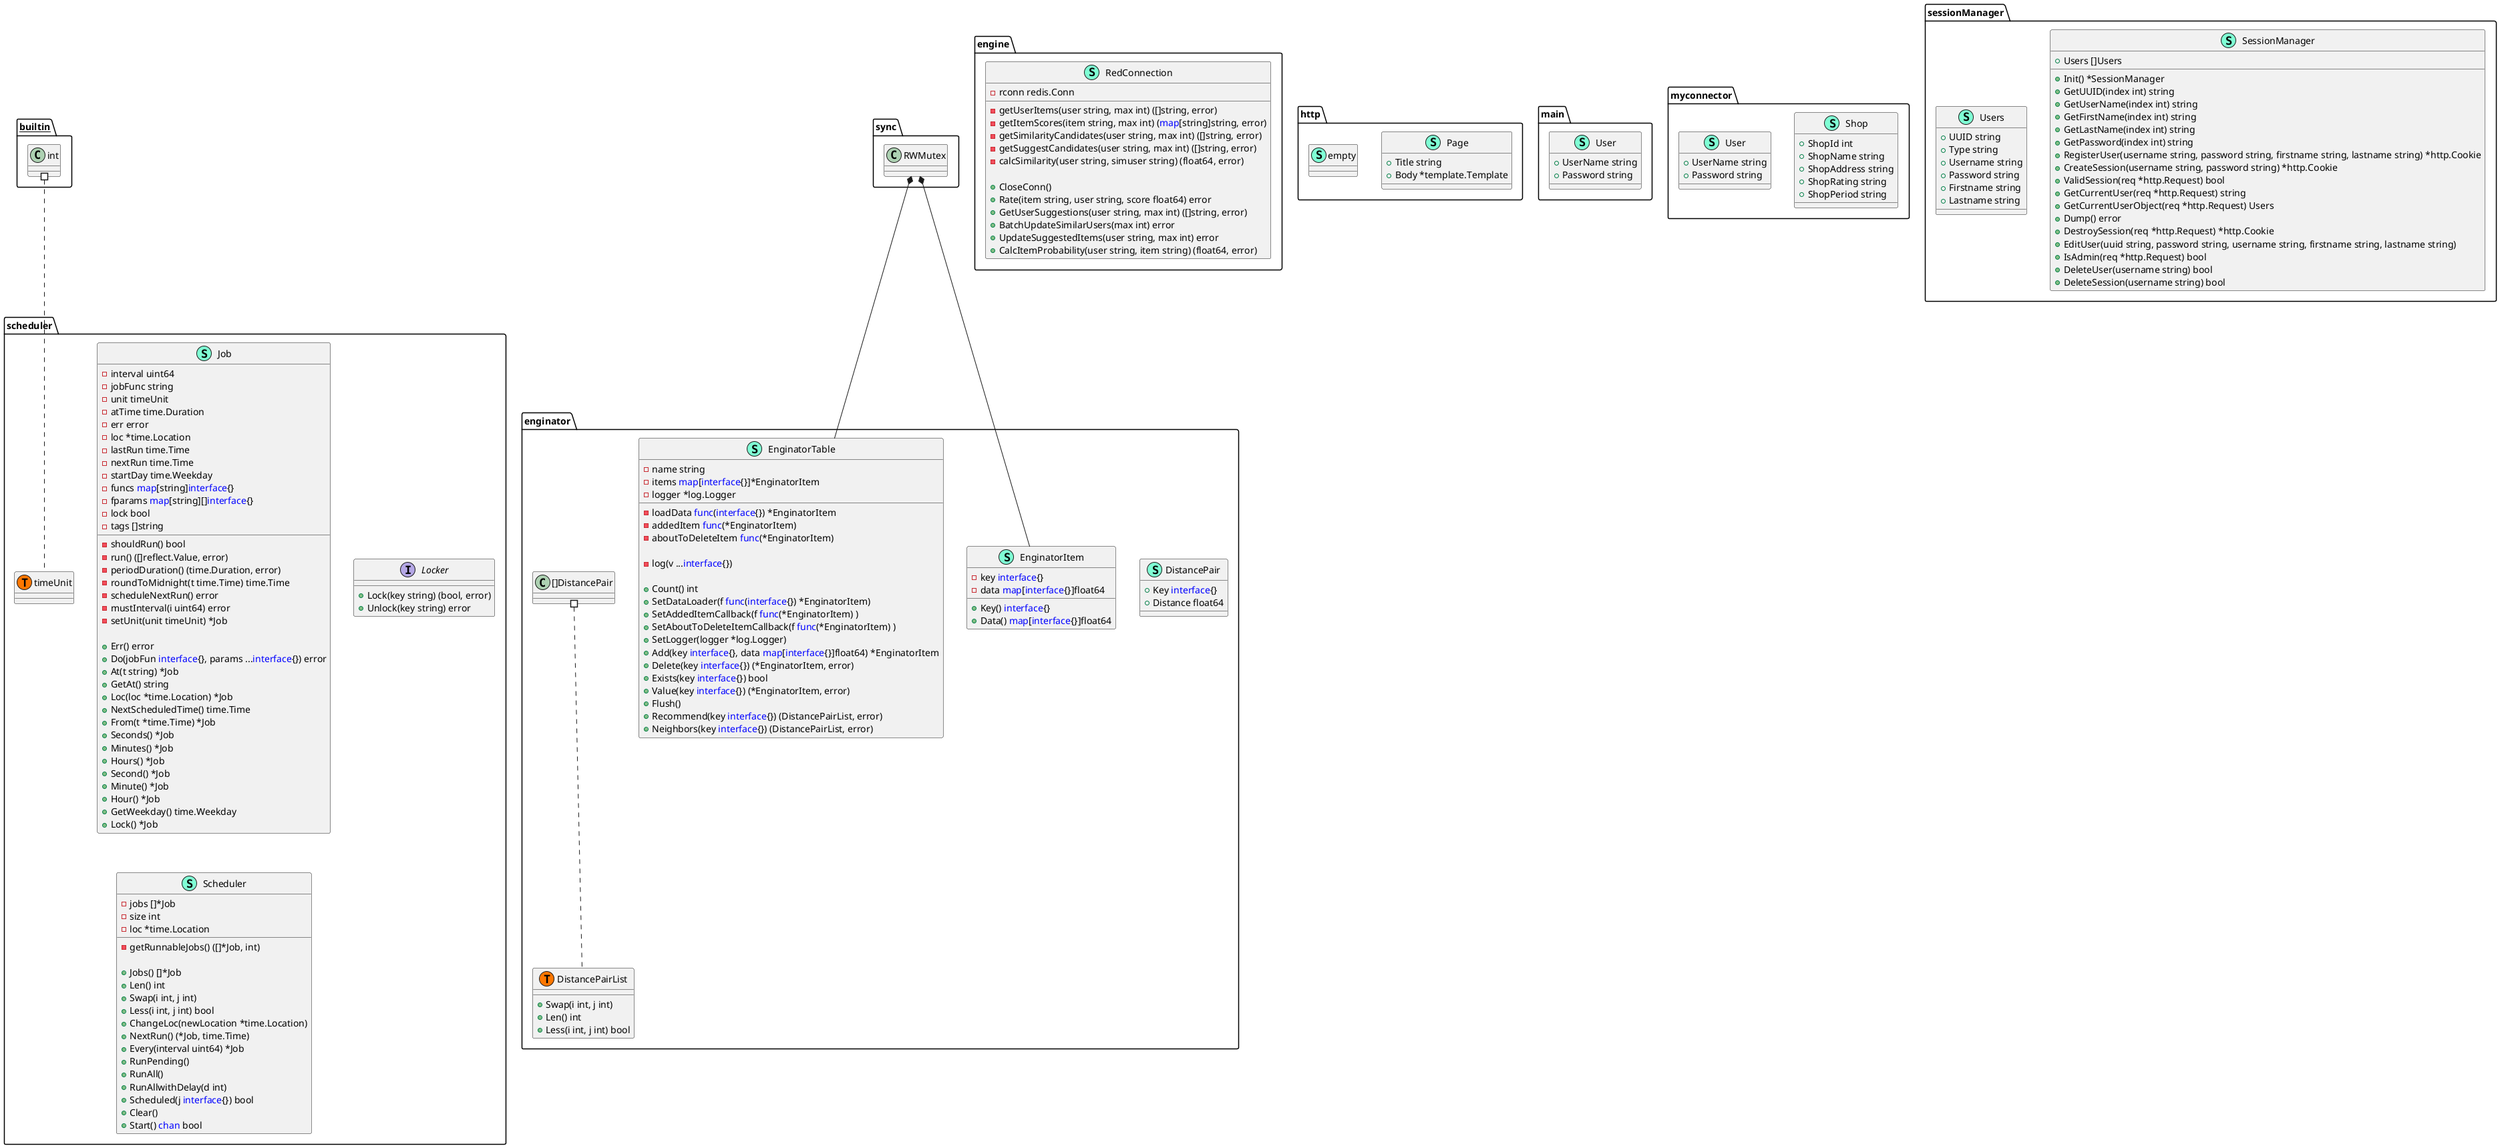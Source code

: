 @startuml
namespace enginator {
    class DistancePair << (S,Aquamarine) >> {
        + Key <font color=blue>interface</font>{}
        + Distance float64

    }
    class DistancePairList << (S,Aquamarine) >> {
        + Swap(i int, j int) 
        + Len() int
        + Less(i int, j int) bool

    }
    class EnginatorItem << (S,Aquamarine) >> {
        - key <font color=blue>interface</font>{}
        - data <font color=blue>map</font>[<font color=blue>interface</font>{}]float64

        + Key() <font color=blue>interface</font>{}
        + Data() <font color=blue>map</font>[<font color=blue>interface</font>{}]float64

    }
    class EnginatorTable << (S,Aquamarine) >> {
        - name string
        - items <font color=blue>map</font>[<font color=blue>interface</font>{}]*EnginatorItem
        - logger *log.Logger
        - loadData <font color=blue>func</font>(<font color=blue>interface</font>{}) *EnginatorItem
        - addedItem <font color=blue>func</font>(*EnginatorItem) 
        - aboutToDeleteItem <font color=blue>func</font>(*EnginatorItem) 

        - log(v ...<font color=blue>interface</font>{}) 

        + Count() int
        + SetDataLoader(f <font color=blue>func</font>(<font color=blue>interface</font>{}) *EnginatorItem) 
        + SetAddedItemCallback(f <font color=blue>func</font>(*EnginatorItem) ) 
        + SetAboutToDeleteItemCallback(f <font color=blue>func</font>(*EnginatorItem) ) 
        + SetLogger(logger *log.Logger) 
        + Add(key <font color=blue>interface</font>{}, data <font color=blue>map</font>[<font color=blue>interface</font>{}]float64) *EnginatorItem
        + Delete(key <font color=blue>interface</font>{}) (*EnginatorItem, error)
        + Exists(key <font color=blue>interface</font>{}) bool
        + Value(key <font color=blue>interface</font>{}) (*EnginatorItem, error)
        + Flush() 
        + Recommend(key <font color=blue>interface</font>{}) (DistancePairList, error)
        + Neighbors(key <font color=blue>interface</font>{}) (DistancePairList, error)

    }
    class enginator.DistancePairList << (T, #FF7700) >>  {
    }
}
"sync.RWMutex" *-- "enginator.EnginatorItem"
"sync.RWMutex" *-- "enginator.EnginatorTable"


namespace engine {
    class RedConnection << (S,Aquamarine) >> {
        - rconn redis.Conn

        - getUserItems(user string, max int) ([]string, error)
        - getItemScores(item string, max int) (<font color=blue>map</font>[string]string, error)
        - getSimilarityCandidates(user string, max int) ([]string, error)
        - getSuggestCandidates(user string, max int) ([]string, error)
        - calcSimilarity(user string, simuser string) (float64, error)

        + CloseConn() 
        + Rate(item string, user string, score float64) error
        + GetUserSuggestions(user string, max int) ([]string, error)
        + BatchUpdateSimilarUsers(max int) error
        + UpdateSuggestedItems(user string, max int) error
        + CalcItemProbability(user string, item string) (float64, error)

    }
}


namespace http {
    class Page << (S,Aquamarine) >> {
        + Title string
        + Body *template.Template

    }
    class empty << (S,Aquamarine) >> {
    }
}


namespace main {
    class User << (S,Aquamarine) >> {
        + UserName string
        + Password string

    }
}


namespace myconnector {
    class Shop << (S,Aquamarine) >> {
        + ShopId int
        + ShopName string
        + ShopAddress string
        + ShopRating string
        + ShopPeriod string

    }
    class User << (S,Aquamarine) >> {
        + UserName string
        + Password string

    }
}


namespace scheduler {
    class Job << (S,Aquamarine) >> {
        - interval uint64
        - jobFunc string
        - unit timeUnit
        - atTime time.Duration
        - err error
        - loc *time.Location
        - lastRun time.Time
        - nextRun time.Time
        - startDay time.Weekday
        - funcs <font color=blue>map</font>[string]<font color=blue>interface</font>{}
        - fparams <font color=blue>map</font>[string][]<font color=blue>interface</font>{}
        - lock bool
        - tags []string

        - shouldRun() bool
        - run() ([]reflect.Value, error)
        - periodDuration() (time.Duration, error)
        - roundToMidnight(t time.Time) time.Time
        - scheduleNextRun() error
        - mustInterval(i uint64) error
        - setUnit(unit timeUnit) *Job

        + Err() error
        + Do(jobFun <font color=blue>interface</font>{}, params ...<font color=blue>interface</font>{}) error
        + At(t string) *Job
        + GetAt() string
        + Loc(loc *time.Location) *Job
        + NextScheduledTime() time.Time
        + From(t *time.Time) *Job
        + Seconds() *Job
        + Minutes() *Job
        + Hours() *Job
        + Second() *Job
        + Minute() *Job
        + Hour() *Job
        + GetWeekday() time.Weekday
        + Lock() *Job

    }
    interface Locker  {
        + Lock(key string) (bool, error)
        + Unlock(key string) error

    }
    class Scheduler << (S,Aquamarine) >> {
        - jobs []*Job
        - size int
        - loc *time.Location

        - getRunnableJobs() ([]*Job, int)

        + Jobs() []*Job
        + Len() int
        + Swap(i int, j int) 
        + Less(i int, j int) bool
        + ChangeLoc(newLocation *time.Location) 
        + NextRun() (*Job, time.Time)
        + Every(interval uint64) *Job
        + RunPending() 
        + RunAll() 
        + RunAllwithDelay(d int) 
        + Scheduled(j <font color=blue>interface</font>{}) bool
        + Clear() 
        + Start() <font color=blue>chan</font> bool

    }
    class scheduler.timeUnit << (T, #FF7700) >>  {
    }
}


namespace sessionManager {
    class SessionManager << (S,Aquamarine) >> {
        + Users []Users

        + Init() *SessionManager
        + GetUUID(index int) string
        + GetUserName(index int) string
        + GetFirstName(index int) string
        + GetLastName(index int) string
        + GetPassword(index int) string
        + RegisterUser(username string, password string, firstname string, lastname string) *http.Cookie
        + CreateSession(username string, password string) *http.Cookie
        + ValidSession(req *http.Request) bool
        + GetCurrentUser(req *http.Request) string
        + GetCurrentUserObject(req *http.Request) Users
        + Dump() error
        + DestroySession(req *http.Request) *http.Cookie
        + EditUser(uuid string, password string, username string, firstname string, lastname string) 
        + IsAdmin(req *http.Request) bool
        + DeleteUser(username string) bool
        + DeleteSession(username string) bool

    }
    class Users << (S,Aquamarine) >> {
        + UUID string
        + Type string
        + Username string
        + Password string
        + Firstname string
        + Lastname string

    }
}


"__builtin__.int" #.. "scheduler.timeUnit"
"enginator.[]DistancePair" #.. "enginator.DistancePairList"
@enduml
